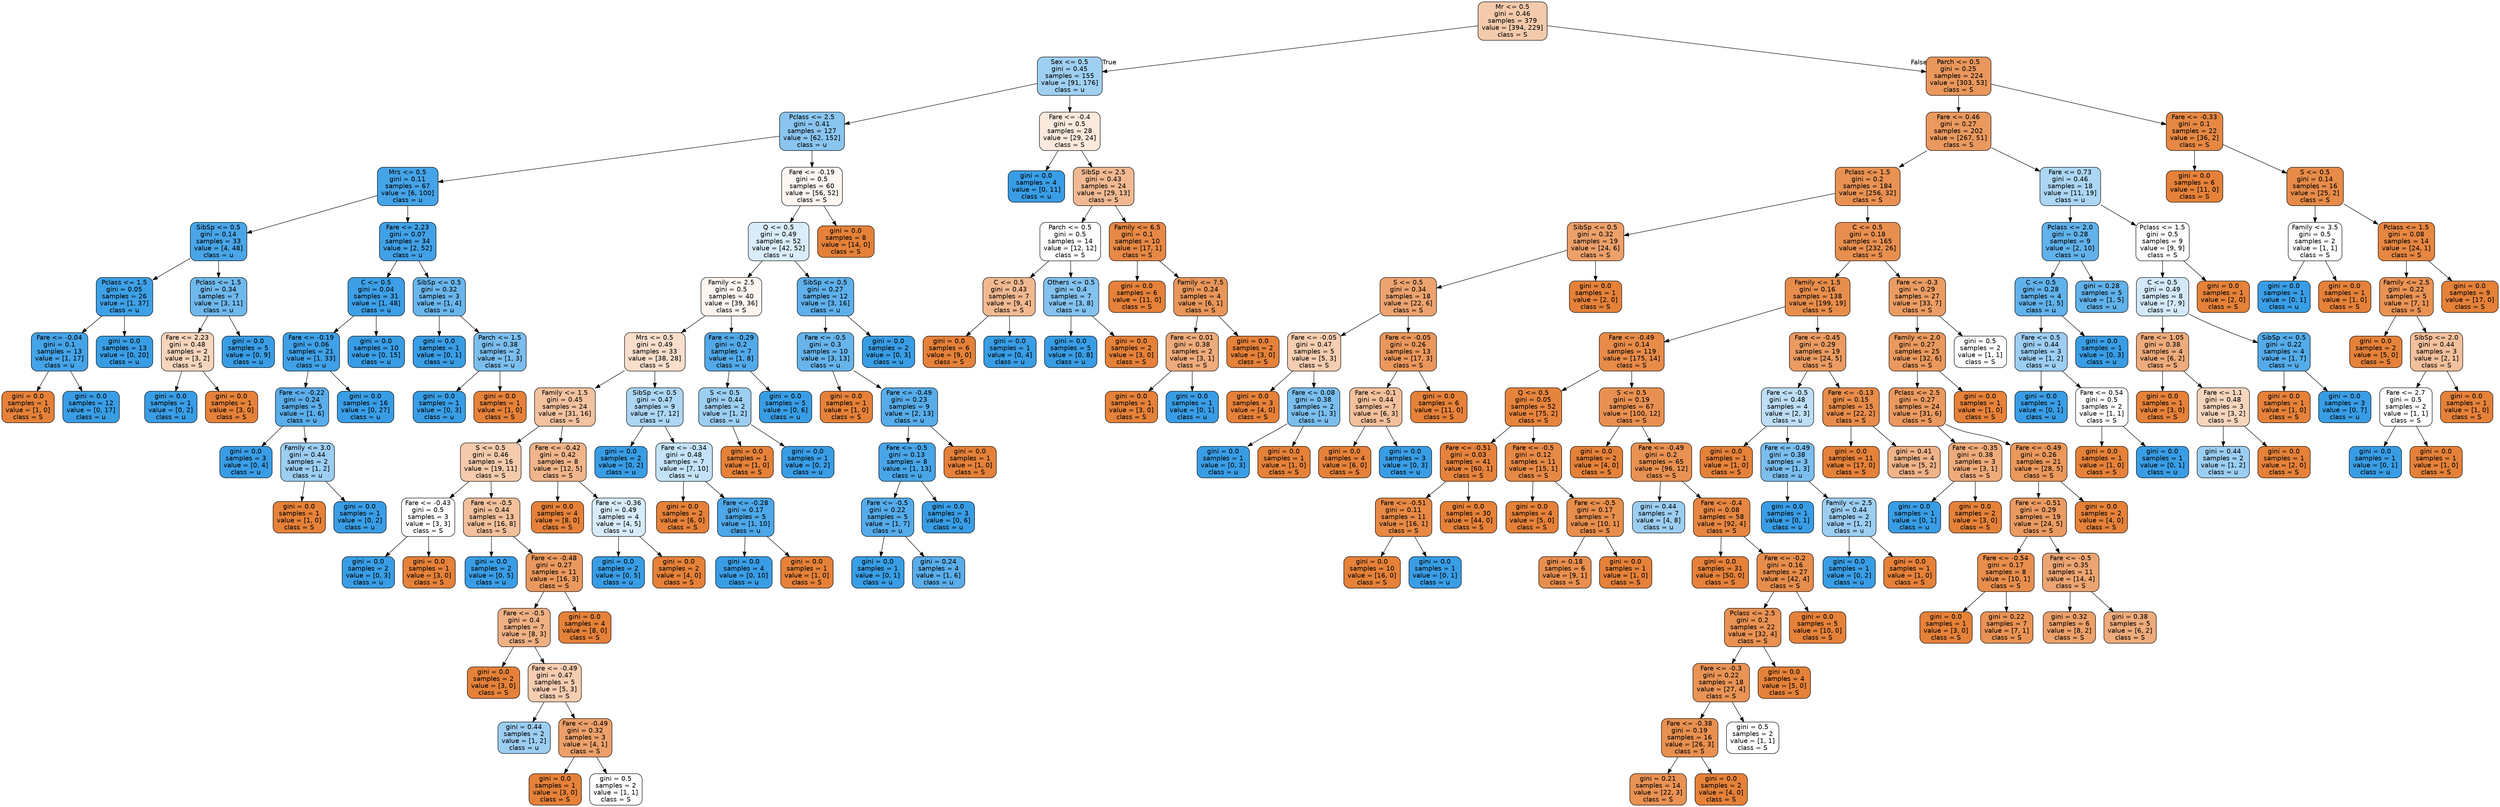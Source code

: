 digraph Tree {
node [shape=box, style="filled, rounded", color="black", fontname="helvetica"] ;
edge [fontname="helvetica"] ;
0 [label="Mr <= 0.5\ngini = 0.46\nsamples = 379\nvalue = [394, 229]\nclass = S", fillcolor="#f4caac"] ;
1 [label="Sex <= 0.5\ngini = 0.45\nsamples = 155\nvalue = [91, 176]\nclass = u", fillcolor="#9fd0f2"] ;
0 -> 1 [labeldistance=2.5, labelangle=45, headlabel="True"] ;
2 [label="Pclass <= 2.5\ngini = 0.41\nsamples = 127\nvalue = [62, 152]\nclass = u", fillcolor="#8ac5f0"] ;
1 -> 2 ;
3 [label="Mrs <= 0.5\ngini = 0.11\nsamples = 67\nvalue = [6, 100]\nclass = u", fillcolor="#45a3e7"] ;
2 -> 3 ;
4 [label="SibSp <= 0.5\ngini = 0.14\nsamples = 33\nvalue = [4, 48]\nclass = u", fillcolor="#49a5e7"] ;
3 -> 4 ;
5 [label="Pclass <= 1.5\ngini = 0.05\nsamples = 26\nvalue = [1, 37]\nclass = u", fillcolor="#3ea0e6"] ;
4 -> 5 ;
6 [label="Fare <= -0.04\ngini = 0.1\nsamples = 13\nvalue = [1, 17]\nclass = u", fillcolor="#45a3e7"] ;
5 -> 6 ;
7 [label="gini = 0.0\nsamples = 1\nvalue = [1, 0]\nclass = S", fillcolor="#e58139"] ;
6 -> 7 ;
8 [label="gini = 0.0\nsamples = 12\nvalue = [0, 17]\nclass = u", fillcolor="#399de5"] ;
6 -> 8 ;
9 [label="gini = 0.0\nsamples = 13\nvalue = [0, 20]\nclass = u", fillcolor="#399de5"] ;
5 -> 9 ;
10 [label="Pclass <= 1.5\ngini = 0.34\nsamples = 7\nvalue = [3, 11]\nclass = u", fillcolor="#6fb8ec"] ;
4 -> 10 ;
11 [label="Fare <= 2.23\ngini = 0.48\nsamples = 2\nvalue = [3, 2]\nclass = S", fillcolor="#f6d5bd"] ;
10 -> 11 ;
12 [label="gini = 0.0\nsamples = 1\nvalue = [0, 2]\nclass = u", fillcolor="#399de5"] ;
11 -> 12 ;
13 [label="gini = 0.0\nsamples = 1\nvalue = [3, 0]\nclass = S", fillcolor="#e58139"] ;
11 -> 13 ;
14 [label="gini = 0.0\nsamples = 5\nvalue = [0, 9]\nclass = u", fillcolor="#399de5"] ;
10 -> 14 ;
15 [label="Fare <= 2.23\ngini = 0.07\nsamples = 34\nvalue = [2, 52]\nclass = u", fillcolor="#41a1e6"] ;
3 -> 15 ;
16 [label="C <= 0.5\ngini = 0.04\nsamples = 31\nvalue = [1, 48]\nclass = u", fillcolor="#3d9fe6"] ;
15 -> 16 ;
17 [label="Fare <= -0.19\ngini = 0.06\nsamples = 21\nvalue = [1, 33]\nclass = u", fillcolor="#3fa0e6"] ;
16 -> 17 ;
18 [label="Fare <= -0.22\ngini = 0.24\nsamples = 5\nvalue = [1, 6]\nclass = u", fillcolor="#5aade9"] ;
17 -> 18 ;
19 [label="gini = 0.0\nsamples = 3\nvalue = [0, 4]\nclass = u", fillcolor="#399de5"] ;
18 -> 19 ;
20 [label="Family <= 3.0\ngini = 0.44\nsamples = 2\nvalue = [1, 2]\nclass = u", fillcolor="#9ccef2"] ;
18 -> 20 ;
21 [label="gini = 0.0\nsamples = 1\nvalue = [1, 0]\nclass = S", fillcolor="#e58139"] ;
20 -> 21 ;
22 [label="gini = 0.0\nsamples = 1\nvalue = [0, 2]\nclass = u", fillcolor="#399de5"] ;
20 -> 22 ;
23 [label="gini = 0.0\nsamples = 16\nvalue = [0, 27]\nclass = u", fillcolor="#399de5"] ;
17 -> 23 ;
24 [label="gini = 0.0\nsamples = 10\nvalue = [0, 15]\nclass = u", fillcolor="#399de5"] ;
16 -> 24 ;
25 [label="SibSp <= 0.5\ngini = 0.32\nsamples = 3\nvalue = [1, 4]\nclass = u", fillcolor="#6ab6ec"] ;
15 -> 25 ;
26 [label="gini = 0.0\nsamples = 1\nvalue = [0, 1]\nclass = u", fillcolor="#399de5"] ;
25 -> 26 ;
27 [label="Parch <= 1.5\ngini = 0.38\nsamples = 2\nvalue = [1, 3]\nclass = u", fillcolor="#7bbeee"] ;
25 -> 27 ;
28 [label="gini = 0.0\nsamples = 1\nvalue = [0, 3]\nclass = u", fillcolor="#399de5"] ;
27 -> 28 ;
29 [label="gini = 0.0\nsamples = 1\nvalue = [1, 0]\nclass = S", fillcolor="#e58139"] ;
27 -> 29 ;
30 [label="Fare <= -0.19\ngini = 0.5\nsamples = 60\nvalue = [56, 52]\nclass = S", fillcolor="#fdf6f1"] ;
2 -> 30 ;
31 [label="Q <= 0.5\ngini = 0.49\nsamples = 52\nvalue = [42, 52]\nclass = u", fillcolor="#d9ecfa"] ;
30 -> 31 ;
32 [label="Family <= 2.5\ngini = 0.5\nsamples = 40\nvalue = [39, 36]\nclass = S", fillcolor="#fdf5f0"] ;
31 -> 32 ;
33 [label="Mrs <= 0.5\ngini = 0.49\nsamples = 33\nvalue = [38, 28]\nclass = S", fillcolor="#f8decb"] ;
32 -> 33 ;
34 [label="Family <= 1.5\ngini = 0.45\nsamples = 24\nvalue = [31, 16]\nclass = S", fillcolor="#f2c29f"] ;
33 -> 34 ;
35 [label="S <= 0.5\ngini = 0.46\nsamples = 16\nvalue = [19, 11]\nclass = S", fillcolor="#f4caac"] ;
34 -> 35 ;
36 [label="Fare <= -0.43\ngini = 0.5\nsamples = 3\nvalue = [3, 3]\nclass = S", fillcolor="#ffffff"] ;
35 -> 36 ;
37 [label="gini = 0.0\nsamples = 2\nvalue = [0, 3]\nclass = u", fillcolor="#399de5"] ;
36 -> 37 ;
38 [label="gini = 0.0\nsamples = 1\nvalue = [3, 0]\nclass = S", fillcolor="#e58139"] ;
36 -> 38 ;
39 [label="Fare <= -0.5\ngini = 0.44\nsamples = 13\nvalue = [16, 8]\nclass = S", fillcolor="#f2c09c"] ;
35 -> 39 ;
40 [label="gini = 0.0\nsamples = 2\nvalue = [0, 5]\nclass = u", fillcolor="#399de5"] ;
39 -> 40 ;
41 [label="Fare <= -0.48\ngini = 0.27\nsamples = 11\nvalue = [16, 3]\nclass = S", fillcolor="#ea995e"] ;
39 -> 41 ;
42 [label="Fare <= -0.5\ngini = 0.4\nsamples = 7\nvalue = [8, 3]\nclass = S", fillcolor="#efb083"] ;
41 -> 42 ;
43 [label="gini = 0.0\nsamples = 2\nvalue = [3, 0]\nclass = S", fillcolor="#e58139"] ;
42 -> 43 ;
44 [label="Fare <= -0.49\ngini = 0.47\nsamples = 5\nvalue = [5, 3]\nclass = S", fillcolor="#f5cdb0"] ;
42 -> 44 ;
45 [label="gini = 0.44\nsamples = 2\nvalue = [1, 2]\nclass = u", fillcolor="#9ccef2"] ;
44 -> 45 ;
46 [label="Fare <= -0.49\ngini = 0.32\nsamples = 3\nvalue = [4, 1]\nclass = S", fillcolor="#eca06a"] ;
44 -> 46 ;
47 [label="gini = 0.0\nsamples = 1\nvalue = [3, 0]\nclass = S", fillcolor="#e58139"] ;
46 -> 47 ;
48 [label="gini = 0.5\nsamples = 2\nvalue = [1, 1]\nclass = S", fillcolor="#ffffff"] ;
46 -> 48 ;
49 [label="gini = 0.0\nsamples = 4\nvalue = [8, 0]\nclass = S", fillcolor="#e58139"] ;
41 -> 49 ;
50 [label="Fare <= -0.42\ngini = 0.42\nsamples = 8\nvalue = [12, 5]\nclass = S", fillcolor="#f0b58b"] ;
34 -> 50 ;
51 [label="gini = 0.0\nsamples = 4\nvalue = [8, 0]\nclass = S", fillcolor="#e58139"] ;
50 -> 51 ;
52 [label="Fare <= -0.36\ngini = 0.49\nsamples = 4\nvalue = [4, 5]\nclass = u", fillcolor="#d7ebfa"] ;
50 -> 52 ;
53 [label="gini = 0.0\nsamples = 2\nvalue = [0, 5]\nclass = u", fillcolor="#399de5"] ;
52 -> 53 ;
54 [label="gini = 0.0\nsamples = 2\nvalue = [4, 0]\nclass = S", fillcolor="#e58139"] ;
52 -> 54 ;
55 [label="SibSp <= 0.5\ngini = 0.47\nsamples = 9\nvalue = [7, 12]\nclass = u", fillcolor="#acd6f4"] ;
33 -> 55 ;
56 [label="gini = 0.0\nsamples = 2\nvalue = [0, 2]\nclass = u", fillcolor="#399de5"] ;
55 -> 56 ;
57 [label="Fare <= -0.34\ngini = 0.48\nsamples = 7\nvalue = [7, 10]\nclass = u", fillcolor="#c4e2f7"] ;
55 -> 57 ;
58 [label="gini = 0.0\nsamples = 2\nvalue = [6, 0]\nclass = S", fillcolor="#e58139"] ;
57 -> 58 ;
59 [label="Fare <= -0.28\ngini = 0.17\nsamples = 5\nvalue = [1, 10]\nclass = u", fillcolor="#4da7e8"] ;
57 -> 59 ;
60 [label="gini = 0.0\nsamples = 4\nvalue = [0, 10]\nclass = u", fillcolor="#399de5"] ;
59 -> 60 ;
61 [label="gini = 0.0\nsamples = 1\nvalue = [1, 0]\nclass = S", fillcolor="#e58139"] ;
59 -> 61 ;
62 [label="Fare <= -0.29\ngini = 0.2\nsamples = 7\nvalue = [1, 8]\nclass = u", fillcolor="#52a9e8"] ;
32 -> 62 ;
63 [label="S <= 0.5\ngini = 0.44\nsamples = 2\nvalue = [1, 2]\nclass = u", fillcolor="#9ccef2"] ;
62 -> 63 ;
64 [label="gini = 0.0\nsamples = 1\nvalue = [1, 0]\nclass = S", fillcolor="#e58139"] ;
63 -> 64 ;
65 [label="gini = 0.0\nsamples = 1\nvalue = [0, 2]\nclass = u", fillcolor="#399de5"] ;
63 -> 65 ;
66 [label="gini = 0.0\nsamples = 5\nvalue = [0, 6]\nclass = u", fillcolor="#399de5"] ;
62 -> 66 ;
67 [label="SibSp <= 0.5\ngini = 0.27\nsamples = 12\nvalue = [3, 16]\nclass = u", fillcolor="#5eafea"] ;
31 -> 67 ;
68 [label="Fare <= -0.5\ngini = 0.3\nsamples = 10\nvalue = [3, 13]\nclass = u", fillcolor="#67b4eb"] ;
67 -> 68 ;
69 [label="gini = 0.0\nsamples = 1\nvalue = [1, 0]\nclass = S", fillcolor="#e58139"] ;
68 -> 69 ;
70 [label="Fare <= -0.49\ngini = 0.23\nsamples = 9\nvalue = [2, 13]\nclass = u", fillcolor="#57ace9"] ;
68 -> 70 ;
71 [label="Fare <= -0.5\ngini = 0.13\nsamples = 8\nvalue = [1, 13]\nclass = u", fillcolor="#48a5e7"] ;
70 -> 71 ;
72 [label="Fare <= -0.5\ngini = 0.22\nsamples = 5\nvalue = [1, 7]\nclass = u", fillcolor="#55abe9"] ;
71 -> 72 ;
73 [label="gini = 0.0\nsamples = 1\nvalue = [0, 1]\nclass = u", fillcolor="#399de5"] ;
72 -> 73 ;
74 [label="gini = 0.24\nsamples = 4\nvalue = [1, 6]\nclass = u", fillcolor="#5aade9"] ;
72 -> 74 ;
75 [label="gini = 0.0\nsamples = 3\nvalue = [0, 6]\nclass = u", fillcolor="#399de5"] ;
71 -> 75 ;
76 [label="gini = 0.0\nsamples = 1\nvalue = [1, 0]\nclass = S", fillcolor="#e58139"] ;
70 -> 76 ;
77 [label="gini = 0.0\nsamples = 2\nvalue = [0, 3]\nclass = u", fillcolor="#399de5"] ;
67 -> 77 ;
78 [label="gini = 0.0\nsamples = 8\nvalue = [14, 0]\nclass = S", fillcolor="#e58139"] ;
30 -> 78 ;
79 [label="Fare <= -0.4\ngini = 0.5\nsamples = 28\nvalue = [29, 24]\nclass = S", fillcolor="#fbe9dd"] ;
1 -> 79 ;
80 [label="gini = 0.0\nsamples = 4\nvalue = [0, 11]\nclass = u", fillcolor="#399de5"] ;
79 -> 80 ;
81 [label="SibSp <= 2.5\ngini = 0.43\nsamples = 24\nvalue = [29, 13]\nclass = S", fillcolor="#f1b992"] ;
79 -> 81 ;
82 [label="Parch <= 0.5\ngini = 0.5\nsamples = 14\nvalue = [12, 12]\nclass = S", fillcolor="#ffffff"] ;
81 -> 82 ;
83 [label="C <= 0.5\ngini = 0.43\nsamples = 7\nvalue = [9, 4]\nclass = S", fillcolor="#f1b991"] ;
82 -> 83 ;
84 [label="gini = 0.0\nsamples = 6\nvalue = [9, 0]\nclass = S", fillcolor="#e58139"] ;
83 -> 84 ;
85 [label="gini = 0.0\nsamples = 1\nvalue = [0, 4]\nclass = u", fillcolor="#399de5"] ;
83 -> 85 ;
86 [label="Others <= 0.5\ngini = 0.4\nsamples = 7\nvalue = [3, 8]\nclass = u", fillcolor="#83c2ef"] ;
82 -> 86 ;
87 [label="gini = 0.0\nsamples = 5\nvalue = [0, 8]\nclass = u", fillcolor="#399de5"] ;
86 -> 87 ;
88 [label="gini = 0.0\nsamples = 2\nvalue = [3, 0]\nclass = S", fillcolor="#e58139"] ;
86 -> 88 ;
89 [label="Family <= 6.5\ngini = 0.1\nsamples = 10\nvalue = [17, 1]\nclass = S", fillcolor="#e78845"] ;
81 -> 89 ;
90 [label="gini = 0.0\nsamples = 6\nvalue = [11, 0]\nclass = S", fillcolor="#e58139"] ;
89 -> 90 ;
91 [label="Family <= 7.5\ngini = 0.24\nsamples = 4\nvalue = [6, 1]\nclass = S", fillcolor="#e9965a"] ;
89 -> 91 ;
92 [label="Fare <= 0.01\ngini = 0.38\nsamples = 2\nvalue = [3, 1]\nclass = S", fillcolor="#eeab7b"] ;
91 -> 92 ;
93 [label="gini = 0.0\nsamples = 1\nvalue = [3, 0]\nclass = S", fillcolor="#e58139"] ;
92 -> 93 ;
94 [label="gini = 0.0\nsamples = 1\nvalue = [0, 1]\nclass = u", fillcolor="#399de5"] ;
92 -> 94 ;
95 [label="gini = 0.0\nsamples = 2\nvalue = [3, 0]\nclass = S", fillcolor="#e58139"] ;
91 -> 95 ;
96 [label="Parch <= 0.5\ngini = 0.25\nsamples = 224\nvalue = [303, 53]\nclass = S", fillcolor="#ea975c"] ;
0 -> 96 [labeldistance=2.5, labelangle=-45, headlabel="False"] ;
97 [label="Fare <= 0.46\ngini = 0.27\nsamples = 202\nvalue = [267, 51]\nclass = S", fillcolor="#ea995f"] ;
96 -> 97 ;
98 [label="Pclass <= 1.5\ngini = 0.2\nsamples = 184\nvalue = [256, 32]\nclass = S", fillcolor="#e89152"] ;
97 -> 98 ;
99 [label="SibSp <= 0.5\ngini = 0.32\nsamples = 19\nvalue = [24, 6]\nclass = S", fillcolor="#eca06a"] ;
98 -> 99 ;
100 [label="S <= 0.5\ngini = 0.34\nsamples = 18\nvalue = [22, 6]\nclass = S", fillcolor="#eca36f"] ;
99 -> 100 ;
101 [label="Fare <= -0.05\ngini = 0.47\nsamples = 5\nvalue = [5, 3]\nclass = S", fillcolor="#f5cdb0"] ;
100 -> 101 ;
102 [label="gini = 0.0\nsamples = 3\nvalue = [4, 0]\nclass = S", fillcolor="#e58139"] ;
101 -> 102 ;
103 [label="Fare <= 0.08\ngini = 0.38\nsamples = 2\nvalue = [1, 3]\nclass = u", fillcolor="#7bbeee"] ;
101 -> 103 ;
104 [label="gini = 0.0\nsamples = 1\nvalue = [0, 3]\nclass = u", fillcolor="#399de5"] ;
103 -> 104 ;
105 [label="gini = 0.0\nsamples = 1\nvalue = [1, 0]\nclass = S", fillcolor="#e58139"] ;
103 -> 105 ;
106 [label="Fare <= -0.05\ngini = 0.26\nsamples = 13\nvalue = [17, 3]\nclass = S", fillcolor="#ea975c"] ;
100 -> 106 ;
107 [label="Fare <= -0.1\ngini = 0.44\nsamples = 7\nvalue = [6, 3]\nclass = S", fillcolor="#f2c09c"] ;
106 -> 107 ;
108 [label="gini = 0.0\nsamples = 4\nvalue = [6, 0]\nclass = S", fillcolor="#e58139"] ;
107 -> 108 ;
109 [label="gini = 0.0\nsamples = 3\nvalue = [0, 3]\nclass = u", fillcolor="#399de5"] ;
107 -> 109 ;
110 [label="gini = 0.0\nsamples = 6\nvalue = [11, 0]\nclass = S", fillcolor="#e58139"] ;
106 -> 110 ;
111 [label="gini = 0.0\nsamples = 1\nvalue = [2, 0]\nclass = S", fillcolor="#e58139"] ;
99 -> 111 ;
112 [label="C <= 0.5\ngini = 0.18\nsamples = 165\nvalue = [232, 26]\nclass = S", fillcolor="#e88f4f"] ;
98 -> 112 ;
113 [label="Family <= 1.5\ngini = 0.16\nsamples = 138\nvalue = [199, 19]\nclass = S", fillcolor="#e78d4c"] ;
112 -> 113 ;
114 [label="Fare <= -0.49\ngini = 0.14\nsamples = 119\nvalue = [175, 14]\nclass = S", fillcolor="#e78b49"] ;
113 -> 114 ;
115 [label="Q <= 0.5\ngini = 0.05\nsamples = 52\nvalue = [75, 2]\nclass = S", fillcolor="#e6843e"] ;
114 -> 115 ;
116 [label="Fare <= -0.51\ngini = 0.03\nsamples = 41\nvalue = [60, 1]\nclass = S", fillcolor="#e5833c"] ;
115 -> 116 ;
117 [label="Fare <= -0.51\ngini = 0.11\nsamples = 11\nvalue = [16, 1]\nclass = S", fillcolor="#e78945"] ;
116 -> 117 ;
118 [label="gini = 0.0\nsamples = 10\nvalue = [16, 0]\nclass = S", fillcolor="#e58139"] ;
117 -> 118 ;
119 [label="gini = 0.0\nsamples = 1\nvalue = [0, 1]\nclass = u", fillcolor="#399de5"] ;
117 -> 119 ;
120 [label="gini = 0.0\nsamples = 30\nvalue = [44, 0]\nclass = S", fillcolor="#e58139"] ;
116 -> 120 ;
121 [label="Fare <= -0.5\ngini = 0.12\nsamples = 11\nvalue = [15, 1]\nclass = S", fillcolor="#e78946"] ;
115 -> 121 ;
122 [label="gini = 0.0\nsamples = 4\nvalue = [5, 0]\nclass = S", fillcolor="#e58139"] ;
121 -> 122 ;
123 [label="Fare <= -0.5\ngini = 0.17\nsamples = 7\nvalue = [10, 1]\nclass = S", fillcolor="#e88e4d"] ;
121 -> 123 ;
124 [label="gini = 0.18\nsamples = 6\nvalue = [9, 1]\nclass = S", fillcolor="#e88f4f"] ;
123 -> 124 ;
125 [label="gini = 0.0\nsamples = 1\nvalue = [1, 0]\nclass = S", fillcolor="#e58139"] ;
123 -> 125 ;
126 [label="S <= 0.5\ngini = 0.19\nsamples = 67\nvalue = [100, 12]\nclass = S", fillcolor="#e89051"] ;
114 -> 126 ;
127 [label="gini = 0.0\nsamples = 2\nvalue = [4, 0]\nclass = S", fillcolor="#e58139"] ;
126 -> 127 ;
128 [label="Fare <= -0.49\ngini = 0.2\nsamples = 65\nvalue = [96, 12]\nclass = S", fillcolor="#e89152"] ;
126 -> 128 ;
129 [label="gini = 0.44\nsamples = 7\nvalue = [4, 8]\nclass = u", fillcolor="#9ccef2"] ;
128 -> 129 ;
130 [label="Fare <= -0.4\ngini = 0.08\nsamples = 58\nvalue = [92, 4]\nclass = S", fillcolor="#e68642"] ;
128 -> 130 ;
131 [label="gini = 0.0\nsamples = 31\nvalue = [50, 0]\nclass = S", fillcolor="#e58139"] ;
130 -> 131 ;
132 [label="Fare <= -0.2\ngini = 0.16\nsamples = 27\nvalue = [42, 4]\nclass = S", fillcolor="#e78d4c"] ;
130 -> 132 ;
133 [label="Pclass <= 2.5\ngini = 0.2\nsamples = 22\nvalue = [32, 4]\nclass = S", fillcolor="#e89152"] ;
132 -> 133 ;
134 [label="Fare <= -0.3\ngini = 0.22\nsamples = 18\nvalue = [27, 4]\nclass = S", fillcolor="#e99456"] ;
133 -> 134 ;
135 [label="Fare <= -0.38\ngini = 0.19\nsamples = 16\nvalue = [26, 3]\nclass = S", fillcolor="#e89050"] ;
134 -> 135 ;
136 [label="gini = 0.21\nsamples = 14\nvalue = [22, 3]\nclass = S", fillcolor="#e99254"] ;
135 -> 136 ;
137 [label="gini = 0.0\nsamples = 2\nvalue = [4, 0]\nclass = S", fillcolor="#e58139"] ;
135 -> 137 ;
138 [label="gini = 0.5\nsamples = 2\nvalue = [1, 1]\nclass = S", fillcolor="#ffffff"] ;
134 -> 138 ;
139 [label="gini = 0.0\nsamples = 4\nvalue = [5, 0]\nclass = S", fillcolor="#e58139"] ;
133 -> 139 ;
140 [label="gini = 0.0\nsamples = 5\nvalue = [10, 0]\nclass = S", fillcolor="#e58139"] ;
132 -> 140 ;
141 [label="Fare <= -0.45\ngini = 0.29\nsamples = 19\nvalue = [24, 5]\nclass = S", fillcolor="#ea9b62"] ;
113 -> 141 ;
142 [label="Fare <= -0.5\ngini = 0.48\nsamples = 4\nvalue = [2, 3]\nclass = u", fillcolor="#bddef6"] ;
141 -> 142 ;
143 [label="gini = 0.0\nsamples = 1\nvalue = [1, 0]\nclass = S", fillcolor="#e58139"] ;
142 -> 143 ;
144 [label="Fare <= -0.49\ngini = 0.38\nsamples = 3\nvalue = [1, 3]\nclass = u", fillcolor="#7bbeee"] ;
142 -> 144 ;
145 [label="gini = 0.0\nsamples = 1\nvalue = [0, 1]\nclass = u", fillcolor="#399de5"] ;
144 -> 145 ;
146 [label="Family <= 2.5\ngini = 0.44\nsamples = 2\nvalue = [1, 2]\nclass = u", fillcolor="#9ccef2"] ;
144 -> 146 ;
147 [label="gini = 0.0\nsamples = 1\nvalue = [0, 2]\nclass = u", fillcolor="#399de5"] ;
146 -> 147 ;
148 [label="gini = 0.0\nsamples = 1\nvalue = [1, 0]\nclass = S", fillcolor="#e58139"] ;
146 -> 148 ;
149 [label="Fare <= -0.13\ngini = 0.15\nsamples = 15\nvalue = [22, 2]\nclass = S", fillcolor="#e78c4b"] ;
141 -> 149 ;
150 [label="gini = 0.0\nsamples = 11\nvalue = [17, 0]\nclass = S", fillcolor="#e58139"] ;
149 -> 150 ;
151 [label="gini = 0.41\nsamples = 4\nvalue = [5, 2]\nclass = S", fillcolor="#efb388"] ;
149 -> 151 ;
152 [label="Fare <= -0.3\ngini = 0.29\nsamples = 27\nvalue = [33, 7]\nclass = S", fillcolor="#eb9c63"] ;
112 -> 152 ;
153 [label="Family <= 2.0\ngini = 0.27\nsamples = 25\nvalue = [32, 6]\nclass = S", fillcolor="#ea995e"] ;
152 -> 153 ;
154 [label="Pclass <= 2.5\ngini = 0.27\nsamples = 24\nvalue = [31, 6]\nclass = S", fillcolor="#ea995f"] ;
153 -> 154 ;
155 [label="Fare <= -0.35\ngini = 0.38\nsamples = 3\nvalue = [3, 1]\nclass = S", fillcolor="#eeab7b"] ;
154 -> 155 ;
156 [label="gini = 0.0\nsamples = 1\nvalue = [0, 1]\nclass = u", fillcolor="#399de5"] ;
155 -> 156 ;
157 [label="gini = 0.0\nsamples = 2\nvalue = [3, 0]\nclass = S", fillcolor="#e58139"] ;
155 -> 157 ;
158 [label="Fare <= -0.49\ngini = 0.26\nsamples = 21\nvalue = [28, 5]\nclass = S", fillcolor="#ea985c"] ;
154 -> 158 ;
159 [label="Fare <= -0.51\ngini = 0.29\nsamples = 19\nvalue = [24, 5]\nclass = S", fillcolor="#ea9b62"] ;
158 -> 159 ;
160 [label="Fare <= -0.54\ngini = 0.17\nsamples = 8\nvalue = [10, 1]\nclass = S", fillcolor="#e88e4d"] ;
159 -> 160 ;
161 [label="gini = 0.0\nsamples = 1\nvalue = [3, 0]\nclass = S", fillcolor="#e58139"] ;
160 -> 161 ;
162 [label="gini = 0.22\nsamples = 7\nvalue = [7, 1]\nclass = S", fillcolor="#e99355"] ;
160 -> 162 ;
163 [label="Fare <= -0.5\ngini = 0.35\nsamples = 11\nvalue = [14, 4]\nclass = S", fillcolor="#eca572"] ;
159 -> 163 ;
164 [label="gini = 0.32\nsamples = 6\nvalue = [8, 2]\nclass = S", fillcolor="#eca06a"] ;
163 -> 164 ;
165 [label="gini = 0.38\nsamples = 5\nvalue = [6, 2]\nclass = S", fillcolor="#eeab7b"] ;
163 -> 165 ;
166 [label="gini = 0.0\nsamples = 2\nvalue = [4, 0]\nclass = S", fillcolor="#e58139"] ;
158 -> 166 ;
167 [label="gini = 0.0\nsamples = 1\nvalue = [1, 0]\nclass = S", fillcolor="#e58139"] ;
153 -> 167 ;
168 [label="gini = 0.5\nsamples = 2\nvalue = [1, 1]\nclass = S", fillcolor="#ffffff"] ;
152 -> 168 ;
169 [label="Fare <= 0.73\ngini = 0.46\nsamples = 18\nvalue = [11, 19]\nclass = u", fillcolor="#acd6f4"] ;
97 -> 169 ;
170 [label="Pclass <= 2.0\ngini = 0.28\nsamples = 9\nvalue = [2, 10]\nclass = u", fillcolor="#61b1ea"] ;
169 -> 170 ;
171 [label="C <= 0.5\ngini = 0.28\nsamples = 4\nvalue = [1, 5]\nclass = u", fillcolor="#61b1ea"] ;
170 -> 171 ;
172 [label="Fare <= 0.5\ngini = 0.44\nsamples = 3\nvalue = [1, 2]\nclass = u", fillcolor="#9ccef2"] ;
171 -> 172 ;
173 [label="gini = 0.0\nsamples = 1\nvalue = [0, 1]\nclass = u", fillcolor="#399de5"] ;
172 -> 173 ;
174 [label="Fare <= 0.54\ngini = 0.5\nsamples = 2\nvalue = [1, 1]\nclass = S", fillcolor="#ffffff"] ;
172 -> 174 ;
175 [label="gini = 0.0\nsamples = 1\nvalue = [1, 0]\nclass = S", fillcolor="#e58139"] ;
174 -> 175 ;
176 [label="gini = 0.0\nsamples = 1\nvalue = [0, 1]\nclass = u", fillcolor="#399de5"] ;
174 -> 176 ;
177 [label="gini = 0.0\nsamples = 1\nvalue = [0, 3]\nclass = u", fillcolor="#399de5"] ;
171 -> 177 ;
178 [label="gini = 0.28\nsamples = 5\nvalue = [1, 5]\nclass = u", fillcolor="#61b1ea"] ;
170 -> 178 ;
179 [label="Pclass <= 1.5\ngini = 0.5\nsamples = 9\nvalue = [9, 9]\nclass = S", fillcolor="#ffffff"] ;
169 -> 179 ;
180 [label="C <= 0.5\ngini = 0.49\nsamples = 8\nvalue = [7, 9]\nclass = u", fillcolor="#d3e9f9"] ;
179 -> 180 ;
181 [label="Fare <= 1.05\ngini = 0.38\nsamples = 4\nvalue = [6, 2]\nclass = S", fillcolor="#eeab7b"] ;
180 -> 181 ;
182 [label="gini = 0.0\nsamples = 1\nvalue = [3, 0]\nclass = S", fillcolor="#e58139"] ;
181 -> 182 ;
183 [label="Fare <= 1.1\ngini = 0.48\nsamples = 3\nvalue = [3, 2]\nclass = S", fillcolor="#f6d5bd"] ;
181 -> 183 ;
184 [label="gini = 0.44\nsamples = 2\nvalue = [1, 2]\nclass = u", fillcolor="#9ccef2"] ;
183 -> 184 ;
185 [label="gini = 0.0\nsamples = 1\nvalue = [2, 0]\nclass = S", fillcolor="#e58139"] ;
183 -> 185 ;
186 [label="SibSp <= 0.5\ngini = 0.22\nsamples = 4\nvalue = [1, 7]\nclass = u", fillcolor="#55abe9"] ;
180 -> 186 ;
187 [label="gini = 0.0\nsamples = 1\nvalue = [1, 0]\nclass = S", fillcolor="#e58139"] ;
186 -> 187 ;
188 [label="gini = 0.0\nsamples = 3\nvalue = [0, 7]\nclass = u", fillcolor="#399de5"] ;
186 -> 188 ;
189 [label="gini = 0.0\nsamples = 1\nvalue = [2, 0]\nclass = S", fillcolor="#e58139"] ;
179 -> 189 ;
190 [label="Fare <= -0.33\ngini = 0.1\nsamples = 22\nvalue = [36, 2]\nclass = S", fillcolor="#e68844"] ;
96 -> 190 ;
191 [label="gini = 0.0\nsamples = 6\nvalue = [11, 0]\nclass = S", fillcolor="#e58139"] ;
190 -> 191 ;
192 [label="S <= 0.5\ngini = 0.14\nsamples = 16\nvalue = [25, 2]\nclass = S", fillcolor="#e78b49"] ;
190 -> 192 ;
193 [label="Family <= 3.5\ngini = 0.5\nsamples = 2\nvalue = [1, 1]\nclass = S", fillcolor="#ffffff"] ;
192 -> 193 ;
194 [label="gini = 0.0\nsamples = 1\nvalue = [0, 1]\nclass = u", fillcolor="#399de5"] ;
193 -> 194 ;
195 [label="gini = 0.0\nsamples = 1\nvalue = [1, 0]\nclass = S", fillcolor="#e58139"] ;
193 -> 195 ;
196 [label="Pclass <= 1.5\ngini = 0.08\nsamples = 14\nvalue = [24, 1]\nclass = S", fillcolor="#e68641"] ;
192 -> 196 ;
197 [label="Family <= 2.5\ngini = 0.22\nsamples = 5\nvalue = [7, 1]\nclass = S", fillcolor="#e99355"] ;
196 -> 197 ;
198 [label="gini = 0.0\nsamples = 2\nvalue = [5, 0]\nclass = S", fillcolor="#e58139"] ;
197 -> 198 ;
199 [label="SibSp <= 2.0\ngini = 0.44\nsamples = 3\nvalue = [2, 1]\nclass = S", fillcolor="#f2c09c"] ;
197 -> 199 ;
200 [label="Fare <= 2.7\ngini = 0.5\nsamples = 2\nvalue = [1, 1]\nclass = S", fillcolor="#ffffff"] ;
199 -> 200 ;
201 [label="gini = 0.0\nsamples = 1\nvalue = [0, 1]\nclass = u", fillcolor="#399de5"] ;
200 -> 201 ;
202 [label="gini = 0.0\nsamples = 1\nvalue = [1, 0]\nclass = S", fillcolor="#e58139"] ;
200 -> 202 ;
203 [label="gini = 0.0\nsamples = 1\nvalue = [1, 0]\nclass = S", fillcolor="#e58139"] ;
199 -> 203 ;
204 [label="gini = 0.0\nsamples = 9\nvalue = [17, 0]\nclass = S", fillcolor="#e58139"] ;
196 -> 204 ;
}